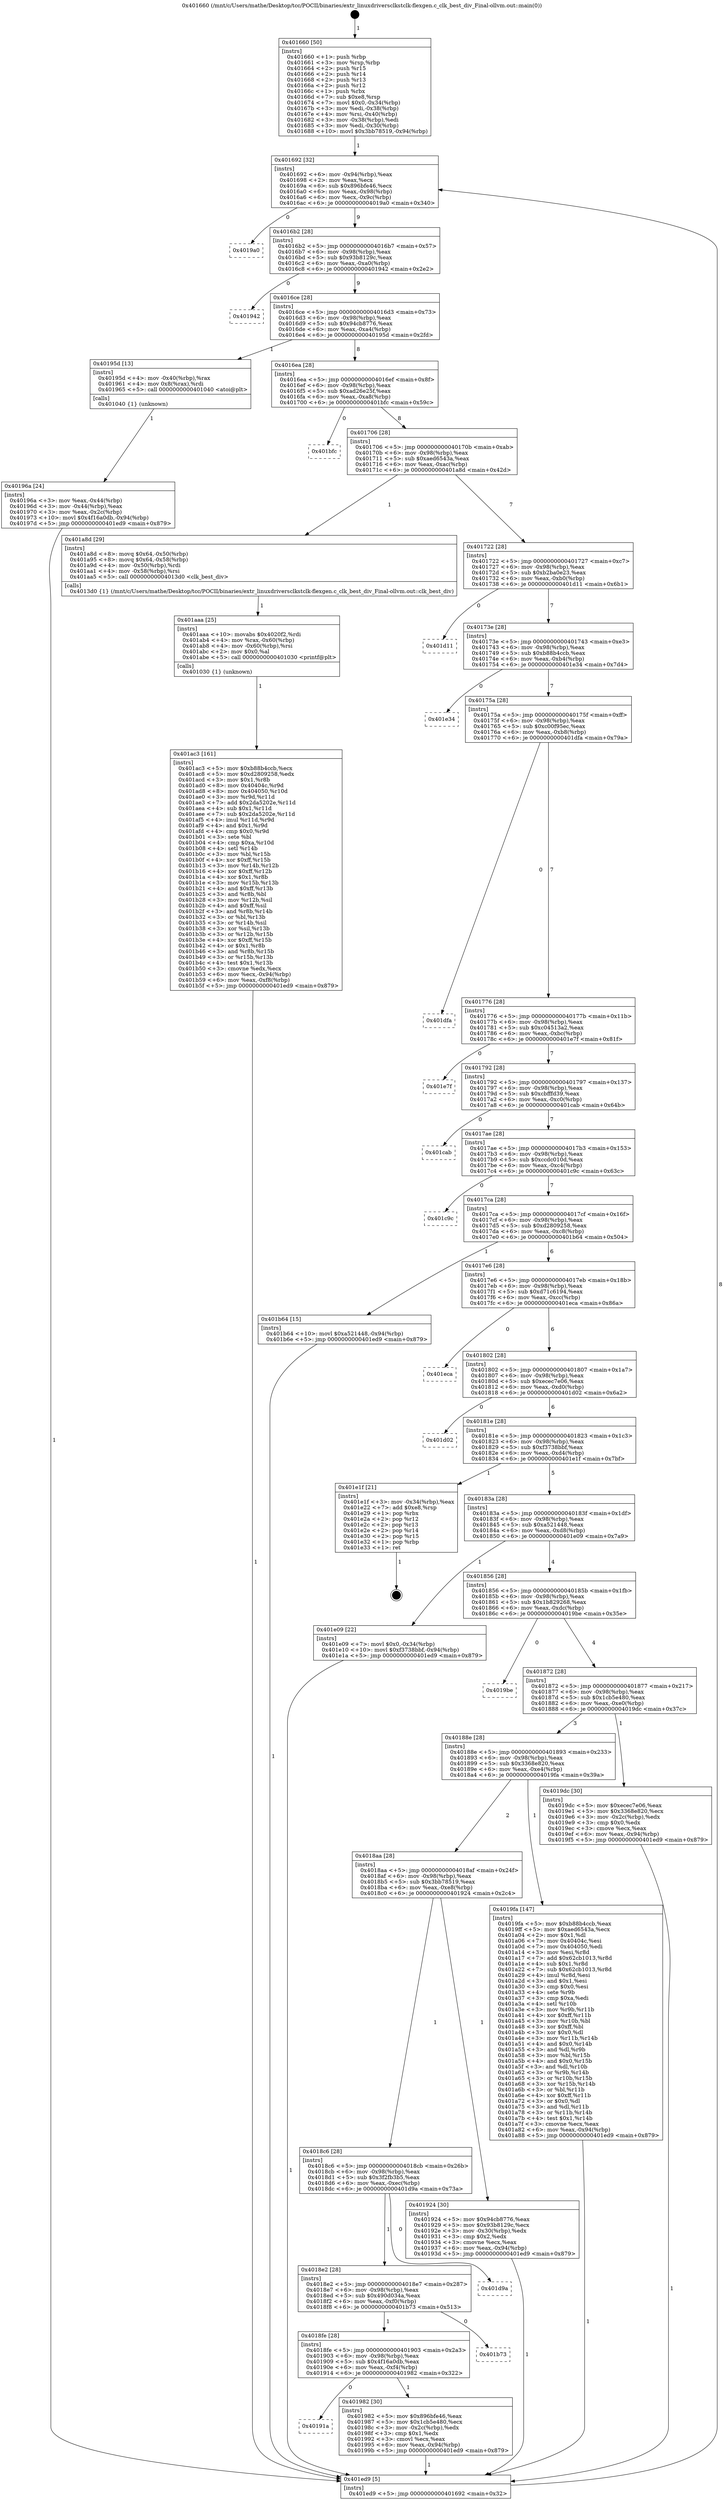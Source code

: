 digraph "0x401660" {
  label = "0x401660 (/mnt/c/Users/mathe/Desktop/tcc/POCII/binaries/extr_linuxdriversclkstclk-flexgen.c_clk_best_div_Final-ollvm.out::main(0))"
  labelloc = "t"
  node[shape=record]

  Entry [label="",width=0.3,height=0.3,shape=circle,fillcolor=black,style=filled]
  "0x401692" [label="{
     0x401692 [32]\l
     | [instrs]\l
     &nbsp;&nbsp;0x401692 \<+6\>: mov -0x94(%rbp),%eax\l
     &nbsp;&nbsp;0x401698 \<+2\>: mov %eax,%ecx\l
     &nbsp;&nbsp;0x40169a \<+6\>: sub $0x896bfe46,%ecx\l
     &nbsp;&nbsp;0x4016a0 \<+6\>: mov %eax,-0x98(%rbp)\l
     &nbsp;&nbsp;0x4016a6 \<+6\>: mov %ecx,-0x9c(%rbp)\l
     &nbsp;&nbsp;0x4016ac \<+6\>: je 00000000004019a0 \<main+0x340\>\l
  }"]
  "0x4019a0" [label="{
     0x4019a0\l
  }", style=dashed]
  "0x4016b2" [label="{
     0x4016b2 [28]\l
     | [instrs]\l
     &nbsp;&nbsp;0x4016b2 \<+5\>: jmp 00000000004016b7 \<main+0x57\>\l
     &nbsp;&nbsp;0x4016b7 \<+6\>: mov -0x98(%rbp),%eax\l
     &nbsp;&nbsp;0x4016bd \<+5\>: sub $0x93b8129c,%eax\l
     &nbsp;&nbsp;0x4016c2 \<+6\>: mov %eax,-0xa0(%rbp)\l
     &nbsp;&nbsp;0x4016c8 \<+6\>: je 0000000000401942 \<main+0x2e2\>\l
  }"]
  Exit [label="",width=0.3,height=0.3,shape=circle,fillcolor=black,style=filled,peripheries=2]
  "0x401942" [label="{
     0x401942\l
  }", style=dashed]
  "0x4016ce" [label="{
     0x4016ce [28]\l
     | [instrs]\l
     &nbsp;&nbsp;0x4016ce \<+5\>: jmp 00000000004016d3 \<main+0x73\>\l
     &nbsp;&nbsp;0x4016d3 \<+6\>: mov -0x98(%rbp),%eax\l
     &nbsp;&nbsp;0x4016d9 \<+5\>: sub $0x94cb8776,%eax\l
     &nbsp;&nbsp;0x4016de \<+6\>: mov %eax,-0xa4(%rbp)\l
     &nbsp;&nbsp;0x4016e4 \<+6\>: je 000000000040195d \<main+0x2fd\>\l
  }"]
  "0x401ac3" [label="{
     0x401ac3 [161]\l
     | [instrs]\l
     &nbsp;&nbsp;0x401ac3 \<+5\>: mov $0xb88b4ccb,%ecx\l
     &nbsp;&nbsp;0x401ac8 \<+5\>: mov $0xd2809258,%edx\l
     &nbsp;&nbsp;0x401acd \<+3\>: mov $0x1,%r8b\l
     &nbsp;&nbsp;0x401ad0 \<+8\>: mov 0x40404c,%r9d\l
     &nbsp;&nbsp;0x401ad8 \<+8\>: mov 0x404050,%r10d\l
     &nbsp;&nbsp;0x401ae0 \<+3\>: mov %r9d,%r11d\l
     &nbsp;&nbsp;0x401ae3 \<+7\>: add $0x2da5202e,%r11d\l
     &nbsp;&nbsp;0x401aea \<+4\>: sub $0x1,%r11d\l
     &nbsp;&nbsp;0x401aee \<+7\>: sub $0x2da5202e,%r11d\l
     &nbsp;&nbsp;0x401af5 \<+4\>: imul %r11d,%r9d\l
     &nbsp;&nbsp;0x401af9 \<+4\>: and $0x1,%r9d\l
     &nbsp;&nbsp;0x401afd \<+4\>: cmp $0x0,%r9d\l
     &nbsp;&nbsp;0x401b01 \<+3\>: sete %bl\l
     &nbsp;&nbsp;0x401b04 \<+4\>: cmp $0xa,%r10d\l
     &nbsp;&nbsp;0x401b08 \<+4\>: setl %r14b\l
     &nbsp;&nbsp;0x401b0c \<+3\>: mov %bl,%r15b\l
     &nbsp;&nbsp;0x401b0f \<+4\>: xor $0xff,%r15b\l
     &nbsp;&nbsp;0x401b13 \<+3\>: mov %r14b,%r12b\l
     &nbsp;&nbsp;0x401b16 \<+4\>: xor $0xff,%r12b\l
     &nbsp;&nbsp;0x401b1a \<+4\>: xor $0x1,%r8b\l
     &nbsp;&nbsp;0x401b1e \<+3\>: mov %r15b,%r13b\l
     &nbsp;&nbsp;0x401b21 \<+4\>: and $0xff,%r13b\l
     &nbsp;&nbsp;0x401b25 \<+3\>: and %r8b,%bl\l
     &nbsp;&nbsp;0x401b28 \<+3\>: mov %r12b,%sil\l
     &nbsp;&nbsp;0x401b2b \<+4\>: and $0xff,%sil\l
     &nbsp;&nbsp;0x401b2f \<+3\>: and %r8b,%r14b\l
     &nbsp;&nbsp;0x401b32 \<+3\>: or %bl,%r13b\l
     &nbsp;&nbsp;0x401b35 \<+3\>: or %r14b,%sil\l
     &nbsp;&nbsp;0x401b38 \<+3\>: xor %sil,%r13b\l
     &nbsp;&nbsp;0x401b3b \<+3\>: or %r12b,%r15b\l
     &nbsp;&nbsp;0x401b3e \<+4\>: xor $0xff,%r15b\l
     &nbsp;&nbsp;0x401b42 \<+4\>: or $0x1,%r8b\l
     &nbsp;&nbsp;0x401b46 \<+3\>: and %r8b,%r15b\l
     &nbsp;&nbsp;0x401b49 \<+3\>: or %r15b,%r13b\l
     &nbsp;&nbsp;0x401b4c \<+4\>: test $0x1,%r13b\l
     &nbsp;&nbsp;0x401b50 \<+3\>: cmovne %edx,%ecx\l
     &nbsp;&nbsp;0x401b53 \<+6\>: mov %ecx,-0x94(%rbp)\l
     &nbsp;&nbsp;0x401b59 \<+6\>: mov %eax,-0xf8(%rbp)\l
     &nbsp;&nbsp;0x401b5f \<+5\>: jmp 0000000000401ed9 \<main+0x879\>\l
  }"]
  "0x40195d" [label="{
     0x40195d [13]\l
     | [instrs]\l
     &nbsp;&nbsp;0x40195d \<+4\>: mov -0x40(%rbp),%rax\l
     &nbsp;&nbsp;0x401961 \<+4\>: mov 0x8(%rax),%rdi\l
     &nbsp;&nbsp;0x401965 \<+5\>: call 0000000000401040 \<atoi@plt\>\l
     | [calls]\l
     &nbsp;&nbsp;0x401040 \{1\} (unknown)\l
  }"]
  "0x4016ea" [label="{
     0x4016ea [28]\l
     | [instrs]\l
     &nbsp;&nbsp;0x4016ea \<+5\>: jmp 00000000004016ef \<main+0x8f\>\l
     &nbsp;&nbsp;0x4016ef \<+6\>: mov -0x98(%rbp),%eax\l
     &nbsp;&nbsp;0x4016f5 \<+5\>: sub $0xad26e25f,%eax\l
     &nbsp;&nbsp;0x4016fa \<+6\>: mov %eax,-0xa8(%rbp)\l
     &nbsp;&nbsp;0x401700 \<+6\>: je 0000000000401bfc \<main+0x59c\>\l
  }"]
  "0x401aaa" [label="{
     0x401aaa [25]\l
     | [instrs]\l
     &nbsp;&nbsp;0x401aaa \<+10\>: movabs $0x4020f2,%rdi\l
     &nbsp;&nbsp;0x401ab4 \<+4\>: mov %rax,-0x60(%rbp)\l
     &nbsp;&nbsp;0x401ab8 \<+4\>: mov -0x60(%rbp),%rsi\l
     &nbsp;&nbsp;0x401abc \<+2\>: mov $0x0,%al\l
     &nbsp;&nbsp;0x401abe \<+5\>: call 0000000000401030 \<printf@plt\>\l
     | [calls]\l
     &nbsp;&nbsp;0x401030 \{1\} (unknown)\l
  }"]
  "0x401bfc" [label="{
     0x401bfc\l
  }", style=dashed]
  "0x401706" [label="{
     0x401706 [28]\l
     | [instrs]\l
     &nbsp;&nbsp;0x401706 \<+5\>: jmp 000000000040170b \<main+0xab\>\l
     &nbsp;&nbsp;0x40170b \<+6\>: mov -0x98(%rbp),%eax\l
     &nbsp;&nbsp;0x401711 \<+5\>: sub $0xaed6543a,%eax\l
     &nbsp;&nbsp;0x401716 \<+6\>: mov %eax,-0xac(%rbp)\l
     &nbsp;&nbsp;0x40171c \<+6\>: je 0000000000401a8d \<main+0x42d\>\l
  }"]
  "0x40191a" [label="{
     0x40191a\l
  }", style=dashed]
  "0x401a8d" [label="{
     0x401a8d [29]\l
     | [instrs]\l
     &nbsp;&nbsp;0x401a8d \<+8\>: movq $0x64,-0x50(%rbp)\l
     &nbsp;&nbsp;0x401a95 \<+8\>: movq $0x64,-0x58(%rbp)\l
     &nbsp;&nbsp;0x401a9d \<+4\>: mov -0x50(%rbp),%rdi\l
     &nbsp;&nbsp;0x401aa1 \<+4\>: mov -0x58(%rbp),%rsi\l
     &nbsp;&nbsp;0x401aa5 \<+5\>: call 00000000004013d0 \<clk_best_div\>\l
     | [calls]\l
     &nbsp;&nbsp;0x4013d0 \{1\} (/mnt/c/Users/mathe/Desktop/tcc/POCII/binaries/extr_linuxdriversclkstclk-flexgen.c_clk_best_div_Final-ollvm.out::clk_best_div)\l
  }"]
  "0x401722" [label="{
     0x401722 [28]\l
     | [instrs]\l
     &nbsp;&nbsp;0x401722 \<+5\>: jmp 0000000000401727 \<main+0xc7\>\l
     &nbsp;&nbsp;0x401727 \<+6\>: mov -0x98(%rbp),%eax\l
     &nbsp;&nbsp;0x40172d \<+5\>: sub $0xb2ba0e23,%eax\l
     &nbsp;&nbsp;0x401732 \<+6\>: mov %eax,-0xb0(%rbp)\l
     &nbsp;&nbsp;0x401738 \<+6\>: je 0000000000401d11 \<main+0x6b1\>\l
  }"]
  "0x401982" [label="{
     0x401982 [30]\l
     | [instrs]\l
     &nbsp;&nbsp;0x401982 \<+5\>: mov $0x896bfe46,%eax\l
     &nbsp;&nbsp;0x401987 \<+5\>: mov $0x1cb5e480,%ecx\l
     &nbsp;&nbsp;0x40198c \<+3\>: mov -0x2c(%rbp),%edx\l
     &nbsp;&nbsp;0x40198f \<+3\>: cmp $0x1,%edx\l
     &nbsp;&nbsp;0x401992 \<+3\>: cmovl %ecx,%eax\l
     &nbsp;&nbsp;0x401995 \<+6\>: mov %eax,-0x94(%rbp)\l
     &nbsp;&nbsp;0x40199b \<+5\>: jmp 0000000000401ed9 \<main+0x879\>\l
  }"]
  "0x401d11" [label="{
     0x401d11\l
  }", style=dashed]
  "0x40173e" [label="{
     0x40173e [28]\l
     | [instrs]\l
     &nbsp;&nbsp;0x40173e \<+5\>: jmp 0000000000401743 \<main+0xe3\>\l
     &nbsp;&nbsp;0x401743 \<+6\>: mov -0x98(%rbp),%eax\l
     &nbsp;&nbsp;0x401749 \<+5\>: sub $0xb88b4ccb,%eax\l
     &nbsp;&nbsp;0x40174e \<+6\>: mov %eax,-0xb4(%rbp)\l
     &nbsp;&nbsp;0x401754 \<+6\>: je 0000000000401e34 \<main+0x7d4\>\l
  }"]
  "0x4018fe" [label="{
     0x4018fe [28]\l
     | [instrs]\l
     &nbsp;&nbsp;0x4018fe \<+5\>: jmp 0000000000401903 \<main+0x2a3\>\l
     &nbsp;&nbsp;0x401903 \<+6\>: mov -0x98(%rbp),%eax\l
     &nbsp;&nbsp;0x401909 \<+5\>: sub $0x4f16a0db,%eax\l
     &nbsp;&nbsp;0x40190e \<+6\>: mov %eax,-0xf4(%rbp)\l
     &nbsp;&nbsp;0x401914 \<+6\>: je 0000000000401982 \<main+0x322\>\l
  }"]
  "0x401e34" [label="{
     0x401e34\l
  }", style=dashed]
  "0x40175a" [label="{
     0x40175a [28]\l
     | [instrs]\l
     &nbsp;&nbsp;0x40175a \<+5\>: jmp 000000000040175f \<main+0xff\>\l
     &nbsp;&nbsp;0x40175f \<+6\>: mov -0x98(%rbp),%eax\l
     &nbsp;&nbsp;0x401765 \<+5\>: sub $0xc00f95ec,%eax\l
     &nbsp;&nbsp;0x40176a \<+6\>: mov %eax,-0xb8(%rbp)\l
     &nbsp;&nbsp;0x401770 \<+6\>: je 0000000000401dfa \<main+0x79a\>\l
  }"]
  "0x401b73" [label="{
     0x401b73\l
  }", style=dashed]
  "0x401dfa" [label="{
     0x401dfa\l
  }", style=dashed]
  "0x401776" [label="{
     0x401776 [28]\l
     | [instrs]\l
     &nbsp;&nbsp;0x401776 \<+5\>: jmp 000000000040177b \<main+0x11b\>\l
     &nbsp;&nbsp;0x40177b \<+6\>: mov -0x98(%rbp),%eax\l
     &nbsp;&nbsp;0x401781 \<+5\>: sub $0xc04513a2,%eax\l
     &nbsp;&nbsp;0x401786 \<+6\>: mov %eax,-0xbc(%rbp)\l
     &nbsp;&nbsp;0x40178c \<+6\>: je 0000000000401e7f \<main+0x81f\>\l
  }"]
  "0x4018e2" [label="{
     0x4018e2 [28]\l
     | [instrs]\l
     &nbsp;&nbsp;0x4018e2 \<+5\>: jmp 00000000004018e7 \<main+0x287\>\l
     &nbsp;&nbsp;0x4018e7 \<+6\>: mov -0x98(%rbp),%eax\l
     &nbsp;&nbsp;0x4018ed \<+5\>: sub $0x490d034a,%eax\l
     &nbsp;&nbsp;0x4018f2 \<+6\>: mov %eax,-0xf0(%rbp)\l
     &nbsp;&nbsp;0x4018f8 \<+6\>: je 0000000000401b73 \<main+0x513\>\l
  }"]
  "0x401e7f" [label="{
     0x401e7f\l
  }", style=dashed]
  "0x401792" [label="{
     0x401792 [28]\l
     | [instrs]\l
     &nbsp;&nbsp;0x401792 \<+5\>: jmp 0000000000401797 \<main+0x137\>\l
     &nbsp;&nbsp;0x401797 \<+6\>: mov -0x98(%rbp),%eax\l
     &nbsp;&nbsp;0x40179d \<+5\>: sub $0xcbfffd39,%eax\l
     &nbsp;&nbsp;0x4017a2 \<+6\>: mov %eax,-0xc0(%rbp)\l
     &nbsp;&nbsp;0x4017a8 \<+6\>: je 0000000000401cab \<main+0x64b\>\l
  }"]
  "0x401d9a" [label="{
     0x401d9a\l
  }", style=dashed]
  "0x401cab" [label="{
     0x401cab\l
  }", style=dashed]
  "0x4017ae" [label="{
     0x4017ae [28]\l
     | [instrs]\l
     &nbsp;&nbsp;0x4017ae \<+5\>: jmp 00000000004017b3 \<main+0x153\>\l
     &nbsp;&nbsp;0x4017b3 \<+6\>: mov -0x98(%rbp),%eax\l
     &nbsp;&nbsp;0x4017b9 \<+5\>: sub $0xccdc010d,%eax\l
     &nbsp;&nbsp;0x4017be \<+6\>: mov %eax,-0xc4(%rbp)\l
     &nbsp;&nbsp;0x4017c4 \<+6\>: je 0000000000401c9c \<main+0x63c\>\l
  }"]
  "0x40196a" [label="{
     0x40196a [24]\l
     | [instrs]\l
     &nbsp;&nbsp;0x40196a \<+3\>: mov %eax,-0x44(%rbp)\l
     &nbsp;&nbsp;0x40196d \<+3\>: mov -0x44(%rbp),%eax\l
     &nbsp;&nbsp;0x401970 \<+3\>: mov %eax,-0x2c(%rbp)\l
     &nbsp;&nbsp;0x401973 \<+10\>: movl $0x4f16a0db,-0x94(%rbp)\l
     &nbsp;&nbsp;0x40197d \<+5\>: jmp 0000000000401ed9 \<main+0x879\>\l
  }"]
  "0x401c9c" [label="{
     0x401c9c\l
  }", style=dashed]
  "0x4017ca" [label="{
     0x4017ca [28]\l
     | [instrs]\l
     &nbsp;&nbsp;0x4017ca \<+5\>: jmp 00000000004017cf \<main+0x16f\>\l
     &nbsp;&nbsp;0x4017cf \<+6\>: mov -0x98(%rbp),%eax\l
     &nbsp;&nbsp;0x4017d5 \<+5\>: sub $0xd2809258,%eax\l
     &nbsp;&nbsp;0x4017da \<+6\>: mov %eax,-0xc8(%rbp)\l
     &nbsp;&nbsp;0x4017e0 \<+6\>: je 0000000000401b64 \<main+0x504\>\l
  }"]
  "0x401660" [label="{
     0x401660 [50]\l
     | [instrs]\l
     &nbsp;&nbsp;0x401660 \<+1\>: push %rbp\l
     &nbsp;&nbsp;0x401661 \<+3\>: mov %rsp,%rbp\l
     &nbsp;&nbsp;0x401664 \<+2\>: push %r15\l
     &nbsp;&nbsp;0x401666 \<+2\>: push %r14\l
     &nbsp;&nbsp;0x401668 \<+2\>: push %r13\l
     &nbsp;&nbsp;0x40166a \<+2\>: push %r12\l
     &nbsp;&nbsp;0x40166c \<+1\>: push %rbx\l
     &nbsp;&nbsp;0x40166d \<+7\>: sub $0xe8,%rsp\l
     &nbsp;&nbsp;0x401674 \<+7\>: movl $0x0,-0x34(%rbp)\l
     &nbsp;&nbsp;0x40167b \<+3\>: mov %edi,-0x38(%rbp)\l
     &nbsp;&nbsp;0x40167e \<+4\>: mov %rsi,-0x40(%rbp)\l
     &nbsp;&nbsp;0x401682 \<+3\>: mov -0x38(%rbp),%edi\l
     &nbsp;&nbsp;0x401685 \<+3\>: mov %edi,-0x30(%rbp)\l
     &nbsp;&nbsp;0x401688 \<+10\>: movl $0x3bb78519,-0x94(%rbp)\l
  }"]
  "0x401b64" [label="{
     0x401b64 [15]\l
     | [instrs]\l
     &nbsp;&nbsp;0x401b64 \<+10\>: movl $0xa521448,-0x94(%rbp)\l
     &nbsp;&nbsp;0x401b6e \<+5\>: jmp 0000000000401ed9 \<main+0x879\>\l
  }"]
  "0x4017e6" [label="{
     0x4017e6 [28]\l
     | [instrs]\l
     &nbsp;&nbsp;0x4017e6 \<+5\>: jmp 00000000004017eb \<main+0x18b\>\l
     &nbsp;&nbsp;0x4017eb \<+6\>: mov -0x98(%rbp),%eax\l
     &nbsp;&nbsp;0x4017f1 \<+5\>: sub $0xd71c6194,%eax\l
     &nbsp;&nbsp;0x4017f6 \<+6\>: mov %eax,-0xcc(%rbp)\l
     &nbsp;&nbsp;0x4017fc \<+6\>: je 0000000000401eca \<main+0x86a\>\l
  }"]
  "0x401ed9" [label="{
     0x401ed9 [5]\l
     | [instrs]\l
     &nbsp;&nbsp;0x401ed9 \<+5\>: jmp 0000000000401692 \<main+0x32\>\l
  }"]
  "0x401eca" [label="{
     0x401eca\l
  }", style=dashed]
  "0x401802" [label="{
     0x401802 [28]\l
     | [instrs]\l
     &nbsp;&nbsp;0x401802 \<+5\>: jmp 0000000000401807 \<main+0x1a7\>\l
     &nbsp;&nbsp;0x401807 \<+6\>: mov -0x98(%rbp),%eax\l
     &nbsp;&nbsp;0x40180d \<+5\>: sub $0xecec7e06,%eax\l
     &nbsp;&nbsp;0x401812 \<+6\>: mov %eax,-0xd0(%rbp)\l
     &nbsp;&nbsp;0x401818 \<+6\>: je 0000000000401d02 \<main+0x6a2\>\l
  }"]
  "0x4018c6" [label="{
     0x4018c6 [28]\l
     | [instrs]\l
     &nbsp;&nbsp;0x4018c6 \<+5\>: jmp 00000000004018cb \<main+0x26b\>\l
     &nbsp;&nbsp;0x4018cb \<+6\>: mov -0x98(%rbp),%eax\l
     &nbsp;&nbsp;0x4018d1 \<+5\>: sub $0x3f2fb3b5,%eax\l
     &nbsp;&nbsp;0x4018d6 \<+6\>: mov %eax,-0xec(%rbp)\l
     &nbsp;&nbsp;0x4018dc \<+6\>: je 0000000000401d9a \<main+0x73a\>\l
  }"]
  "0x401d02" [label="{
     0x401d02\l
  }", style=dashed]
  "0x40181e" [label="{
     0x40181e [28]\l
     | [instrs]\l
     &nbsp;&nbsp;0x40181e \<+5\>: jmp 0000000000401823 \<main+0x1c3\>\l
     &nbsp;&nbsp;0x401823 \<+6\>: mov -0x98(%rbp),%eax\l
     &nbsp;&nbsp;0x401829 \<+5\>: sub $0xf3738bbf,%eax\l
     &nbsp;&nbsp;0x40182e \<+6\>: mov %eax,-0xd4(%rbp)\l
     &nbsp;&nbsp;0x401834 \<+6\>: je 0000000000401e1f \<main+0x7bf\>\l
  }"]
  "0x401924" [label="{
     0x401924 [30]\l
     | [instrs]\l
     &nbsp;&nbsp;0x401924 \<+5\>: mov $0x94cb8776,%eax\l
     &nbsp;&nbsp;0x401929 \<+5\>: mov $0x93b8129c,%ecx\l
     &nbsp;&nbsp;0x40192e \<+3\>: mov -0x30(%rbp),%edx\l
     &nbsp;&nbsp;0x401931 \<+3\>: cmp $0x2,%edx\l
     &nbsp;&nbsp;0x401934 \<+3\>: cmovne %ecx,%eax\l
     &nbsp;&nbsp;0x401937 \<+6\>: mov %eax,-0x94(%rbp)\l
     &nbsp;&nbsp;0x40193d \<+5\>: jmp 0000000000401ed9 \<main+0x879\>\l
  }"]
  "0x401e1f" [label="{
     0x401e1f [21]\l
     | [instrs]\l
     &nbsp;&nbsp;0x401e1f \<+3\>: mov -0x34(%rbp),%eax\l
     &nbsp;&nbsp;0x401e22 \<+7\>: add $0xe8,%rsp\l
     &nbsp;&nbsp;0x401e29 \<+1\>: pop %rbx\l
     &nbsp;&nbsp;0x401e2a \<+2\>: pop %r12\l
     &nbsp;&nbsp;0x401e2c \<+2\>: pop %r13\l
     &nbsp;&nbsp;0x401e2e \<+2\>: pop %r14\l
     &nbsp;&nbsp;0x401e30 \<+2\>: pop %r15\l
     &nbsp;&nbsp;0x401e32 \<+1\>: pop %rbp\l
     &nbsp;&nbsp;0x401e33 \<+1\>: ret\l
  }"]
  "0x40183a" [label="{
     0x40183a [28]\l
     | [instrs]\l
     &nbsp;&nbsp;0x40183a \<+5\>: jmp 000000000040183f \<main+0x1df\>\l
     &nbsp;&nbsp;0x40183f \<+6\>: mov -0x98(%rbp),%eax\l
     &nbsp;&nbsp;0x401845 \<+5\>: sub $0xa521448,%eax\l
     &nbsp;&nbsp;0x40184a \<+6\>: mov %eax,-0xd8(%rbp)\l
     &nbsp;&nbsp;0x401850 \<+6\>: je 0000000000401e09 \<main+0x7a9\>\l
  }"]
  "0x4018aa" [label="{
     0x4018aa [28]\l
     | [instrs]\l
     &nbsp;&nbsp;0x4018aa \<+5\>: jmp 00000000004018af \<main+0x24f\>\l
     &nbsp;&nbsp;0x4018af \<+6\>: mov -0x98(%rbp),%eax\l
     &nbsp;&nbsp;0x4018b5 \<+5\>: sub $0x3bb78519,%eax\l
     &nbsp;&nbsp;0x4018ba \<+6\>: mov %eax,-0xe8(%rbp)\l
     &nbsp;&nbsp;0x4018c0 \<+6\>: je 0000000000401924 \<main+0x2c4\>\l
  }"]
  "0x401e09" [label="{
     0x401e09 [22]\l
     | [instrs]\l
     &nbsp;&nbsp;0x401e09 \<+7\>: movl $0x0,-0x34(%rbp)\l
     &nbsp;&nbsp;0x401e10 \<+10\>: movl $0xf3738bbf,-0x94(%rbp)\l
     &nbsp;&nbsp;0x401e1a \<+5\>: jmp 0000000000401ed9 \<main+0x879\>\l
  }"]
  "0x401856" [label="{
     0x401856 [28]\l
     | [instrs]\l
     &nbsp;&nbsp;0x401856 \<+5\>: jmp 000000000040185b \<main+0x1fb\>\l
     &nbsp;&nbsp;0x40185b \<+6\>: mov -0x98(%rbp),%eax\l
     &nbsp;&nbsp;0x401861 \<+5\>: sub $0x1b829268,%eax\l
     &nbsp;&nbsp;0x401866 \<+6\>: mov %eax,-0xdc(%rbp)\l
     &nbsp;&nbsp;0x40186c \<+6\>: je 00000000004019be \<main+0x35e\>\l
  }"]
  "0x4019fa" [label="{
     0x4019fa [147]\l
     | [instrs]\l
     &nbsp;&nbsp;0x4019fa \<+5\>: mov $0xb88b4ccb,%eax\l
     &nbsp;&nbsp;0x4019ff \<+5\>: mov $0xaed6543a,%ecx\l
     &nbsp;&nbsp;0x401a04 \<+2\>: mov $0x1,%dl\l
     &nbsp;&nbsp;0x401a06 \<+7\>: mov 0x40404c,%esi\l
     &nbsp;&nbsp;0x401a0d \<+7\>: mov 0x404050,%edi\l
     &nbsp;&nbsp;0x401a14 \<+3\>: mov %esi,%r8d\l
     &nbsp;&nbsp;0x401a17 \<+7\>: add $0x62cb1013,%r8d\l
     &nbsp;&nbsp;0x401a1e \<+4\>: sub $0x1,%r8d\l
     &nbsp;&nbsp;0x401a22 \<+7\>: sub $0x62cb1013,%r8d\l
     &nbsp;&nbsp;0x401a29 \<+4\>: imul %r8d,%esi\l
     &nbsp;&nbsp;0x401a2d \<+3\>: and $0x1,%esi\l
     &nbsp;&nbsp;0x401a30 \<+3\>: cmp $0x0,%esi\l
     &nbsp;&nbsp;0x401a33 \<+4\>: sete %r9b\l
     &nbsp;&nbsp;0x401a37 \<+3\>: cmp $0xa,%edi\l
     &nbsp;&nbsp;0x401a3a \<+4\>: setl %r10b\l
     &nbsp;&nbsp;0x401a3e \<+3\>: mov %r9b,%r11b\l
     &nbsp;&nbsp;0x401a41 \<+4\>: xor $0xff,%r11b\l
     &nbsp;&nbsp;0x401a45 \<+3\>: mov %r10b,%bl\l
     &nbsp;&nbsp;0x401a48 \<+3\>: xor $0xff,%bl\l
     &nbsp;&nbsp;0x401a4b \<+3\>: xor $0x0,%dl\l
     &nbsp;&nbsp;0x401a4e \<+3\>: mov %r11b,%r14b\l
     &nbsp;&nbsp;0x401a51 \<+4\>: and $0x0,%r14b\l
     &nbsp;&nbsp;0x401a55 \<+3\>: and %dl,%r9b\l
     &nbsp;&nbsp;0x401a58 \<+3\>: mov %bl,%r15b\l
     &nbsp;&nbsp;0x401a5b \<+4\>: and $0x0,%r15b\l
     &nbsp;&nbsp;0x401a5f \<+3\>: and %dl,%r10b\l
     &nbsp;&nbsp;0x401a62 \<+3\>: or %r9b,%r14b\l
     &nbsp;&nbsp;0x401a65 \<+3\>: or %r10b,%r15b\l
     &nbsp;&nbsp;0x401a68 \<+3\>: xor %r15b,%r14b\l
     &nbsp;&nbsp;0x401a6b \<+3\>: or %bl,%r11b\l
     &nbsp;&nbsp;0x401a6e \<+4\>: xor $0xff,%r11b\l
     &nbsp;&nbsp;0x401a72 \<+3\>: or $0x0,%dl\l
     &nbsp;&nbsp;0x401a75 \<+3\>: and %dl,%r11b\l
     &nbsp;&nbsp;0x401a78 \<+3\>: or %r11b,%r14b\l
     &nbsp;&nbsp;0x401a7b \<+4\>: test $0x1,%r14b\l
     &nbsp;&nbsp;0x401a7f \<+3\>: cmovne %ecx,%eax\l
     &nbsp;&nbsp;0x401a82 \<+6\>: mov %eax,-0x94(%rbp)\l
     &nbsp;&nbsp;0x401a88 \<+5\>: jmp 0000000000401ed9 \<main+0x879\>\l
  }"]
  "0x4019be" [label="{
     0x4019be\l
  }", style=dashed]
  "0x401872" [label="{
     0x401872 [28]\l
     | [instrs]\l
     &nbsp;&nbsp;0x401872 \<+5\>: jmp 0000000000401877 \<main+0x217\>\l
     &nbsp;&nbsp;0x401877 \<+6\>: mov -0x98(%rbp),%eax\l
     &nbsp;&nbsp;0x40187d \<+5\>: sub $0x1cb5e480,%eax\l
     &nbsp;&nbsp;0x401882 \<+6\>: mov %eax,-0xe0(%rbp)\l
     &nbsp;&nbsp;0x401888 \<+6\>: je 00000000004019dc \<main+0x37c\>\l
  }"]
  "0x40188e" [label="{
     0x40188e [28]\l
     | [instrs]\l
     &nbsp;&nbsp;0x40188e \<+5\>: jmp 0000000000401893 \<main+0x233\>\l
     &nbsp;&nbsp;0x401893 \<+6\>: mov -0x98(%rbp),%eax\l
     &nbsp;&nbsp;0x401899 \<+5\>: sub $0x3368e820,%eax\l
     &nbsp;&nbsp;0x40189e \<+6\>: mov %eax,-0xe4(%rbp)\l
     &nbsp;&nbsp;0x4018a4 \<+6\>: je 00000000004019fa \<main+0x39a\>\l
  }"]
  "0x4019dc" [label="{
     0x4019dc [30]\l
     | [instrs]\l
     &nbsp;&nbsp;0x4019dc \<+5\>: mov $0xecec7e06,%eax\l
     &nbsp;&nbsp;0x4019e1 \<+5\>: mov $0x3368e820,%ecx\l
     &nbsp;&nbsp;0x4019e6 \<+3\>: mov -0x2c(%rbp),%edx\l
     &nbsp;&nbsp;0x4019e9 \<+3\>: cmp $0x0,%edx\l
     &nbsp;&nbsp;0x4019ec \<+3\>: cmove %ecx,%eax\l
     &nbsp;&nbsp;0x4019ef \<+6\>: mov %eax,-0x94(%rbp)\l
     &nbsp;&nbsp;0x4019f5 \<+5\>: jmp 0000000000401ed9 \<main+0x879\>\l
  }"]
  Entry -> "0x401660" [label=" 1"]
  "0x401692" -> "0x4019a0" [label=" 0"]
  "0x401692" -> "0x4016b2" [label=" 9"]
  "0x401e1f" -> Exit [label=" 1"]
  "0x4016b2" -> "0x401942" [label=" 0"]
  "0x4016b2" -> "0x4016ce" [label=" 9"]
  "0x401e09" -> "0x401ed9" [label=" 1"]
  "0x4016ce" -> "0x40195d" [label=" 1"]
  "0x4016ce" -> "0x4016ea" [label=" 8"]
  "0x401b64" -> "0x401ed9" [label=" 1"]
  "0x4016ea" -> "0x401bfc" [label=" 0"]
  "0x4016ea" -> "0x401706" [label=" 8"]
  "0x401ac3" -> "0x401ed9" [label=" 1"]
  "0x401706" -> "0x401a8d" [label=" 1"]
  "0x401706" -> "0x401722" [label=" 7"]
  "0x401aaa" -> "0x401ac3" [label=" 1"]
  "0x401722" -> "0x401d11" [label=" 0"]
  "0x401722" -> "0x40173e" [label=" 7"]
  "0x401a8d" -> "0x401aaa" [label=" 1"]
  "0x40173e" -> "0x401e34" [label=" 0"]
  "0x40173e" -> "0x40175a" [label=" 7"]
  "0x4019dc" -> "0x401ed9" [label=" 1"]
  "0x40175a" -> "0x401dfa" [label=" 0"]
  "0x40175a" -> "0x401776" [label=" 7"]
  "0x401982" -> "0x401ed9" [label=" 1"]
  "0x401776" -> "0x401e7f" [label=" 0"]
  "0x401776" -> "0x401792" [label=" 7"]
  "0x4018fe" -> "0x401982" [label=" 1"]
  "0x401792" -> "0x401cab" [label=" 0"]
  "0x401792" -> "0x4017ae" [label=" 7"]
  "0x4019fa" -> "0x401ed9" [label=" 1"]
  "0x4017ae" -> "0x401c9c" [label=" 0"]
  "0x4017ae" -> "0x4017ca" [label=" 7"]
  "0x4018e2" -> "0x401b73" [label=" 0"]
  "0x4017ca" -> "0x401b64" [label=" 1"]
  "0x4017ca" -> "0x4017e6" [label=" 6"]
  "0x4018fe" -> "0x40191a" [label=" 0"]
  "0x4017e6" -> "0x401eca" [label=" 0"]
  "0x4017e6" -> "0x401802" [label=" 6"]
  "0x4018c6" -> "0x4018e2" [label=" 1"]
  "0x401802" -> "0x401d02" [label=" 0"]
  "0x401802" -> "0x40181e" [label=" 6"]
  "0x4018c6" -> "0x401d9a" [label=" 0"]
  "0x40181e" -> "0x401e1f" [label=" 1"]
  "0x40181e" -> "0x40183a" [label=" 5"]
  "0x4018e2" -> "0x4018fe" [label=" 1"]
  "0x40183a" -> "0x401e09" [label=" 1"]
  "0x40183a" -> "0x401856" [label=" 4"]
  "0x40195d" -> "0x40196a" [label=" 1"]
  "0x401856" -> "0x4019be" [label=" 0"]
  "0x401856" -> "0x401872" [label=" 4"]
  "0x401ed9" -> "0x401692" [label=" 8"]
  "0x401872" -> "0x4019dc" [label=" 1"]
  "0x401872" -> "0x40188e" [label=" 3"]
  "0x401660" -> "0x401692" [label=" 1"]
  "0x40188e" -> "0x4019fa" [label=" 1"]
  "0x40188e" -> "0x4018aa" [label=" 2"]
  "0x40196a" -> "0x401ed9" [label=" 1"]
  "0x4018aa" -> "0x401924" [label=" 1"]
  "0x4018aa" -> "0x4018c6" [label=" 1"]
  "0x401924" -> "0x401ed9" [label=" 1"]
}
